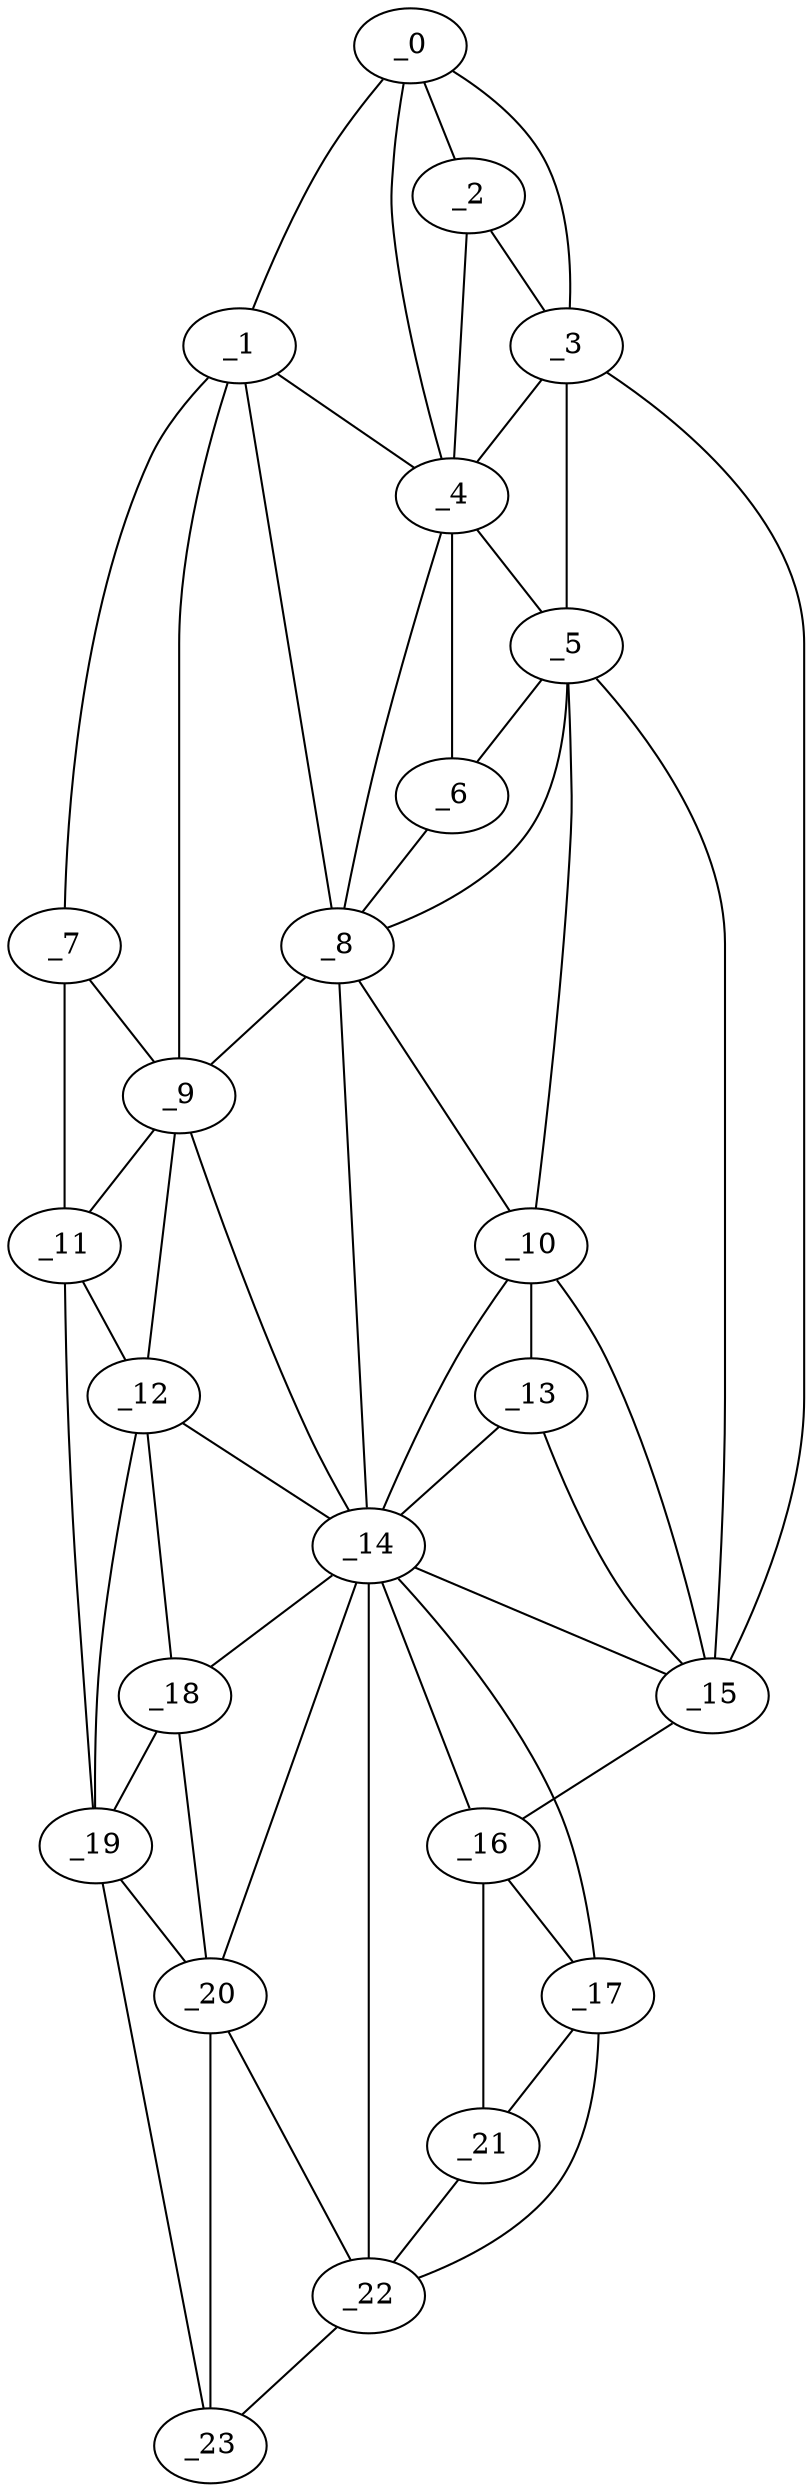 graph "obj3__270.gxl" {
	_0	 [x=12,
		y=30];
	_1	 [x=16,
		y=75];
	_0 -- _1	 [valence=1];
	_2	 [x=18,
		y=26];
	_0 -- _2	 [valence=2];
	_3	 [x=24,
		y=13];
	_0 -- _3	 [valence=1];
	_4	 [x=33,
		y=25];
	_0 -- _4	 [valence=1];
	_1 -- _4	 [valence=2];
	_7	 [x=53,
		y=101];
	_1 -- _7	 [valence=1];
	_8	 [x=57,
		y=23];
	_1 -- _8	 [valence=2];
	_9	 [x=59,
		y=97];
	_1 -- _9	 [valence=2];
	_2 -- _3	 [valence=1];
	_2 -- _4	 [valence=2];
	_3 -- _4	 [valence=2];
	_5	 [x=41,
		y=13];
	_3 -- _5	 [valence=2];
	_15	 [x=91,
		y=12];
	_3 -- _15	 [valence=1];
	_4 -- _5	 [valence=1];
	_6	 [x=44,
		y=17];
	_4 -- _6	 [valence=2];
	_4 -- _8	 [valence=1];
	_5 -- _6	 [valence=1];
	_5 -- _8	 [valence=2];
	_10	 [x=73,
		y=22];
	_5 -- _10	 [valence=2];
	_5 -- _15	 [valence=2];
	_6 -- _8	 [valence=2];
	_7 -- _9	 [valence=2];
	_11	 [x=74,
		y=108];
	_7 -- _11	 [valence=1];
	_8 -- _9	 [valence=2];
	_8 -- _10	 [valence=2];
	_14	 [x=90,
		y=37];
	_8 -- _14	 [valence=2];
	_9 -- _11	 [valence=2];
	_12	 [x=75,
		y=100];
	_9 -- _12	 [valence=2];
	_9 -- _14	 [valence=2];
	_13	 [x=85,
		y=17];
	_10 -- _13	 [valence=2];
	_10 -- _14	 [valence=2];
	_10 -- _15	 [valence=1];
	_11 -- _12	 [valence=2];
	_19	 [x=117,
		y=90];
	_11 -- _19	 [valence=1];
	_12 -- _14	 [valence=2];
	_18	 [x=115,
		y=86];
	_12 -- _18	 [valence=2];
	_12 -- _19	 [valence=1];
	_13 -- _14	 [valence=1];
	_13 -- _15	 [valence=2];
	_14 -- _15	 [valence=1];
	_16	 [x=106,
		y=14];
	_14 -- _16	 [valence=2];
	_17	 [x=113,
		y=27];
	_14 -- _17	 [valence=1];
	_14 -- _18	 [valence=1];
	_20	 [x=119,
		y=76];
	_14 -- _20	 [valence=2];
	_22	 [x=123,
		y=40];
	_14 -- _22	 [valence=1];
	_15 -- _16	 [valence=1];
	_16 -- _17	 [valence=1];
	_21	 [x=121,
		y=34];
	_16 -- _21	 [valence=1];
	_17 -- _21	 [valence=2];
	_17 -- _22	 [valence=2];
	_18 -- _19	 [valence=1];
	_18 -- _20	 [valence=2];
	_19 -- _20	 [valence=2];
	_23	 [x=125,
		y=70];
	_19 -- _23	 [valence=1];
	_20 -- _22	 [valence=2];
	_20 -- _23	 [valence=1];
	_21 -- _22	 [valence=1];
	_22 -- _23	 [valence=1];
}

